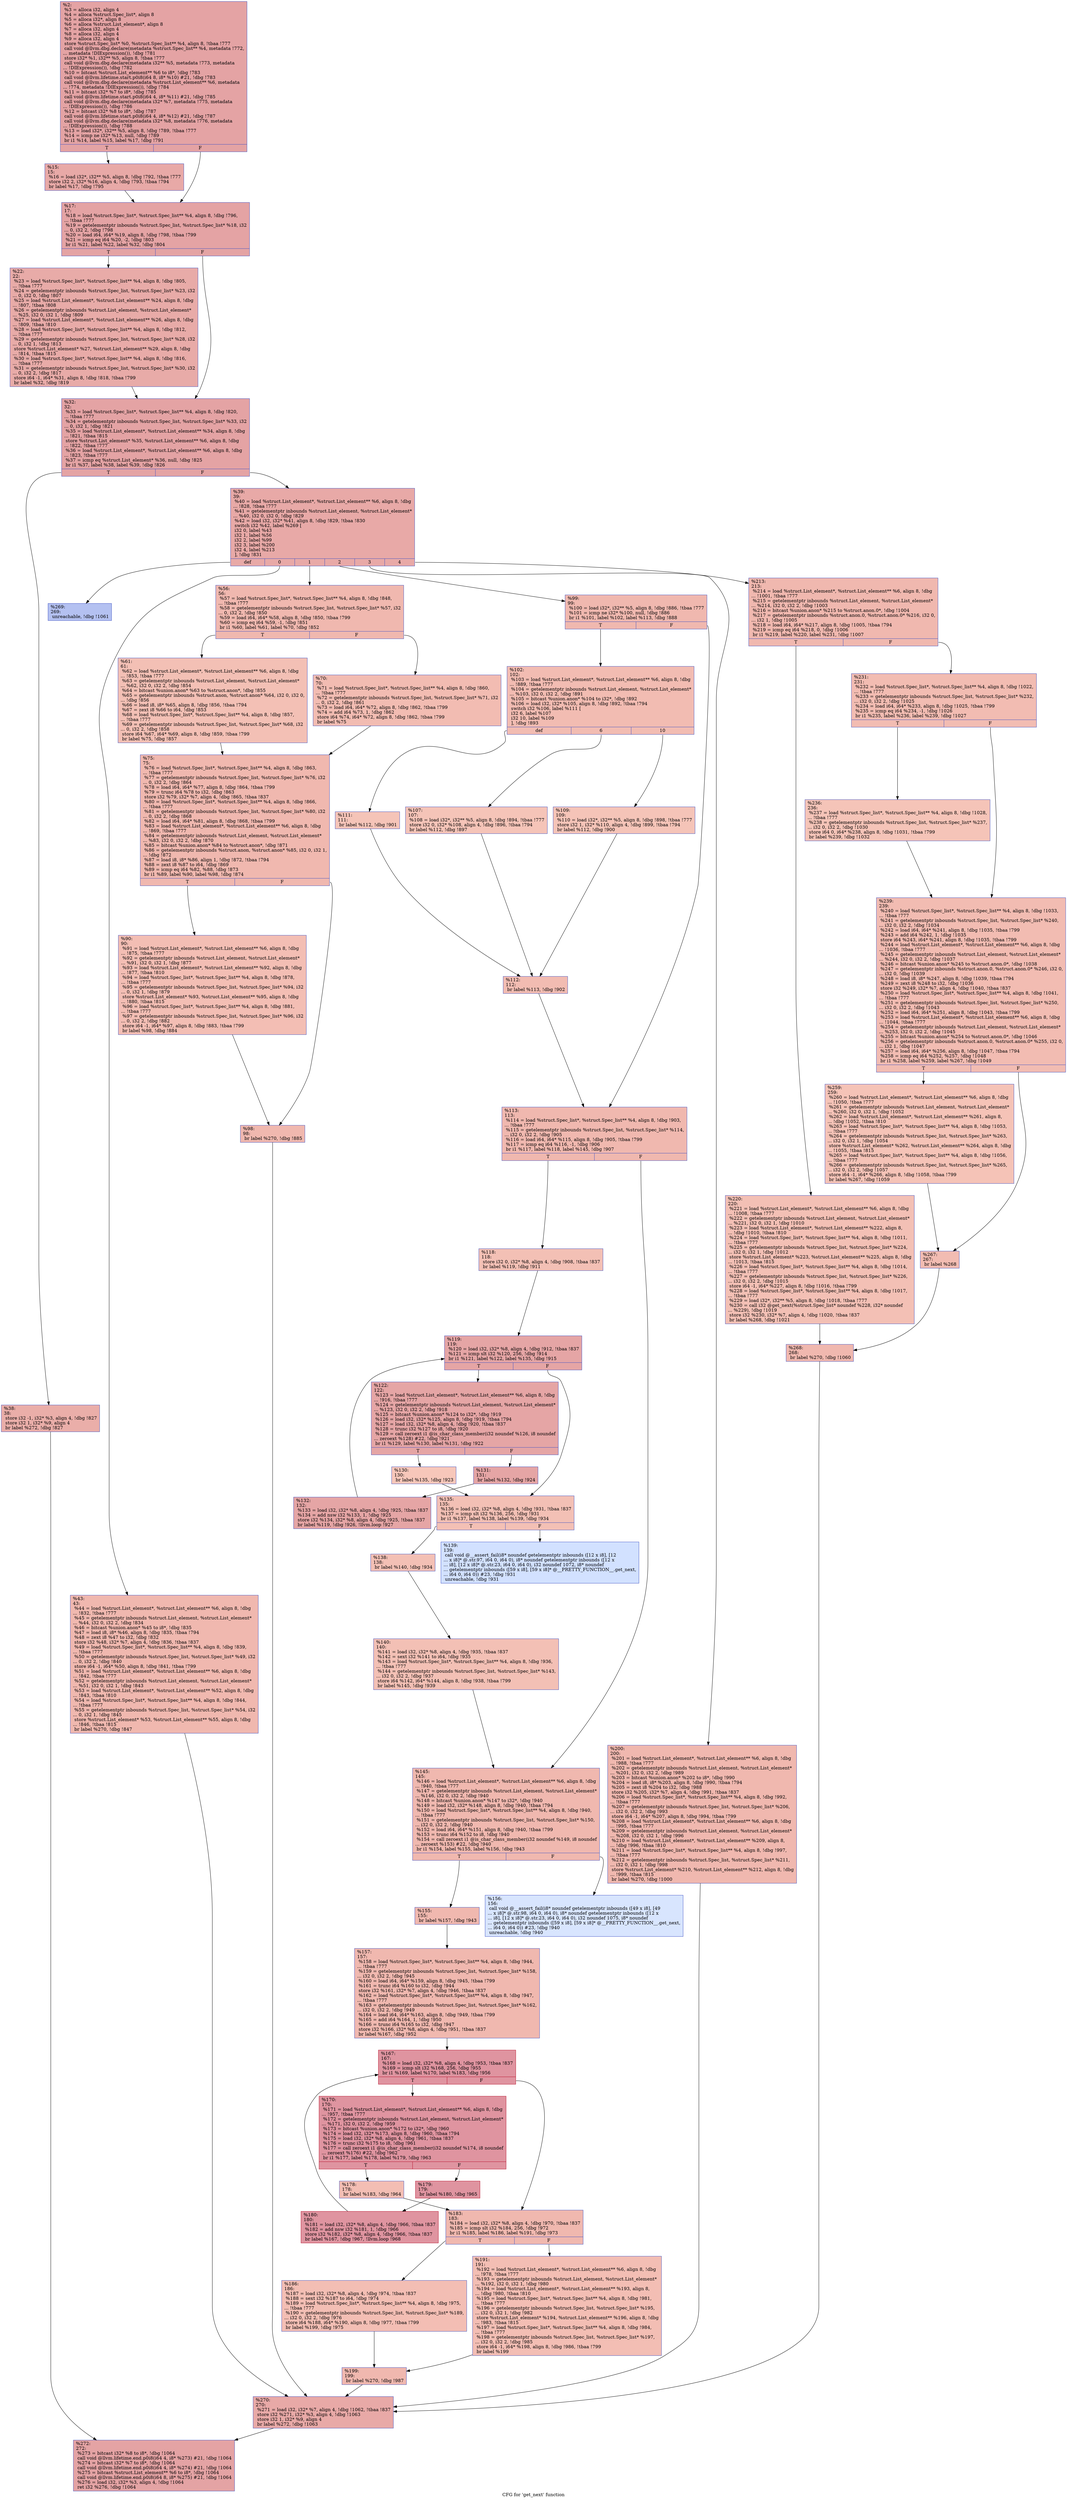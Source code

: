 digraph "CFG for 'get_next' function" {
	label="CFG for 'get_next' function";

	Node0x110ea00 [shape=record,color="#3d50c3ff", style=filled, fillcolor="#c32e3170",label="{%2:\l  %3 = alloca i32, align 4\l  %4 = alloca %struct.Spec_list*, align 8\l  %5 = alloca i32*, align 8\l  %6 = alloca %struct.List_element*, align 8\l  %7 = alloca i32, align 4\l  %8 = alloca i32, align 4\l  %9 = alloca i32, align 4\l  store %struct.Spec_list* %0, %struct.Spec_list** %4, align 8, !tbaa !777\l  call void @llvm.dbg.declare(metadata %struct.Spec_list** %4, metadata !772,\l... metadata !DIExpression()), !dbg !781\l  store i32* %1, i32** %5, align 8, !tbaa !777\l  call void @llvm.dbg.declare(metadata i32** %5, metadata !773, metadata\l... !DIExpression()), !dbg !782\l  %10 = bitcast %struct.List_element** %6 to i8*, !dbg !783\l  call void @llvm.lifetime.start.p0i8(i64 8, i8* %10) #21, !dbg !783\l  call void @llvm.dbg.declare(metadata %struct.List_element** %6, metadata\l... !774, metadata !DIExpression()), !dbg !784\l  %11 = bitcast i32* %7 to i8*, !dbg !785\l  call void @llvm.lifetime.start.p0i8(i64 4, i8* %11) #21, !dbg !785\l  call void @llvm.dbg.declare(metadata i32* %7, metadata !775, metadata\l... !DIExpression()), !dbg !786\l  %12 = bitcast i32* %8 to i8*, !dbg !787\l  call void @llvm.lifetime.start.p0i8(i64 4, i8* %12) #21, !dbg !787\l  call void @llvm.dbg.declare(metadata i32* %8, metadata !776, metadata\l... !DIExpression()), !dbg !788\l  %13 = load i32*, i32** %5, align 8, !dbg !789, !tbaa !777\l  %14 = icmp ne i32* %13, null, !dbg !789\l  br i1 %14, label %15, label %17, !dbg !791\l|{<s0>T|<s1>F}}"];
	Node0x110ea00:s0 -> Node0x110ec20;
	Node0x110ea00:s1 -> Node0x110ec70;
	Node0x110ec20 [shape=record,color="#3d50c3ff", style=filled, fillcolor="#ca3b3770",label="{%15:\l15:                                               \l  %16 = load i32*, i32** %5, align 8, !dbg !792, !tbaa !777\l  store i32 2, i32* %16, align 4, !dbg !793, !tbaa !794\l  br label %17, !dbg !795\l}"];
	Node0x110ec20 -> Node0x110ec70;
	Node0x110ec70 [shape=record,color="#3d50c3ff", style=filled, fillcolor="#c32e3170",label="{%17:\l17:                                               \l  %18 = load %struct.Spec_list*, %struct.Spec_list** %4, align 8, !dbg !796,\l... !tbaa !777\l  %19 = getelementptr inbounds %struct.Spec_list, %struct.Spec_list* %18, i32\l... 0, i32 2, !dbg !798\l  %20 = load i64, i64* %19, align 8, !dbg !798, !tbaa !799\l  %21 = icmp eq i64 %20, -2, !dbg !803\l  br i1 %21, label %22, label %32, !dbg !804\l|{<s0>T|<s1>F}}"];
	Node0x110ec70:s0 -> Node0x110ecc0;
	Node0x110ec70:s1 -> Node0x110ed10;
	Node0x110ecc0 [shape=record,color="#3d50c3ff", style=filled, fillcolor="#cc403a70",label="{%22:\l22:                                               \l  %23 = load %struct.Spec_list*, %struct.Spec_list** %4, align 8, !dbg !805,\l... !tbaa !777\l  %24 = getelementptr inbounds %struct.Spec_list, %struct.Spec_list* %23, i32\l... 0, i32 0, !dbg !807\l  %25 = load %struct.List_element*, %struct.List_element** %24, align 8, !dbg\l... !807, !tbaa !808\l  %26 = getelementptr inbounds %struct.List_element, %struct.List_element*\l... %25, i32 0, i32 1, !dbg !809\l  %27 = load %struct.List_element*, %struct.List_element** %26, align 8, !dbg\l... !809, !tbaa !810\l  %28 = load %struct.Spec_list*, %struct.Spec_list** %4, align 8, !dbg !812,\l... !tbaa !777\l  %29 = getelementptr inbounds %struct.Spec_list, %struct.Spec_list* %28, i32\l... 0, i32 1, !dbg !813\l  store %struct.List_element* %27, %struct.List_element** %29, align 8, !dbg\l... !814, !tbaa !815\l  %30 = load %struct.Spec_list*, %struct.Spec_list** %4, align 8, !dbg !816,\l... !tbaa !777\l  %31 = getelementptr inbounds %struct.Spec_list, %struct.Spec_list* %30, i32\l... 0, i32 2, !dbg !817\l  store i64 -1, i64* %31, align 8, !dbg !818, !tbaa !799\l  br label %32, !dbg !819\l}"];
	Node0x110ecc0 -> Node0x110ed10;
	Node0x110ed10 [shape=record,color="#3d50c3ff", style=filled, fillcolor="#c32e3170",label="{%32:\l32:                                               \l  %33 = load %struct.Spec_list*, %struct.Spec_list** %4, align 8, !dbg !820,\l... !tbaa !777\l  %34 = getelementptr inbounds %struct.Spec_list, %struct.Spec_list* %33, i32\l... 0, i32 1, !dbg !821\l  %35 = load %struct.List_element*, %struct.List_element** %34, align 8, !dbg\l... !821, !tbaa !815\l  store %struct.List_element* %35, %struct.List_element** %6, align 8, !dbg\l... !822, !tbaa !777\l  %36 = load %struct.List_element*, %struct.List_element** %6, align 8, !dbg\l... !823, !tbaa !777\l  %37 = icmp eq %struct.List_element* %36, null, !dbg !825\l  br i1 %37, label %38, label %39, !dbg !826\l|{<s0>T|<s1>F}}"];
	Node0x110ed10:s0 -> Node0x110ed60;
	Node0x110ed10:s1 -> Node0x110edb0;
	Node0x110ed60 [shape=record,color="#3d50c3ff", style=filled, fillcolor="#d0473d70",label="{%38:\l38:                                               \l  store i32 -1, i32* %3, align 4, !dbg !827\l  store i32 1, i32* %9, align 4\l  br label %272, !dbg !827\l}"];
	Node0x110ed60 -> Node0x110fd00;
	Node0x110edb0 [shape=record,color="#3d50c3ff", style=filled, fillcolor="#ca3b3770",label="{%39:\l39:                                               \l  %40 = load %struct.List_element*, %struct.List_element** %6, align 8, !dbg\l... !828, !tbaa !777\l  %41 = getelementptr inbounds %struct.List_element, %struct.List_element*\l... %40, i32 0, i32 0, !dbg !829\l  %42 = load i32, i32* %41, align 8, !dbg !829, !tbaa !830\l  switch i32 %42, label %269 [\l    i32 0, label %43\l    i32 1, label %56\l    i32 2, label %99\l    i32 3, label %200\l    i32 4, label %213\l  ], !dbg !831\l|{<s0>def|<s1>0|<s2>1|<s3>2|<s4>3|<s5>4}}"];
	Node0x110edb0:s0 -> Node0x110fc60;
	Node0x110edb0:s1 -> Node0x110ee00;
	Node0x110edb0:s2 -> Node0x110ee50;
	Node0x110edb0:s3 -> Node0x110f030;
	Node0x110edb0:s4 -> Node0x110f990;
	Node0x110edb0:s5 -> Node0x110f9e0;
	Node0x110ee00 [shape=record,color="#3d50c3ff", style=filled, fillcolor="#dc5d4a70",label="{%43:\l43:                                               \l  %44 = load %struct.List_element*, %struct.List_element** %6, align 8, !dbg\l... !832, !tbaa !777\l  %45 = getelementptr inbounds %struct.List_element, %struct.List_element*\l... %44, i32 0, i32 2, !dbg !834\l  %46 = bitcast %union.anon* %45 to i8*, !dbg !835\l  %47 = load i8, i8* %46, align 8, !dbg !835, !tbaa !794\l  %48 = zext i8 %47 to i32, !dbg !832\l  store i32 %48, i32* %7, align 4, !dbg !836, !tbaa !837\l  %49 = load %struct.Spec_list*, %struct.Spec_list** %4, align 8, !dbg !839,\l... !tbaa !777\l  %50 = getelementptr inbounds %struct.Spec_list, %struct.Spec_list* %49, i32\l... 0, i32 2, !dbg !840\l  store i64 -1, i64* %50, align 8, !dbg !841, !tbaa !799\l  %51 = load %struct.List_element*, %struct.List_element** %6, align 8, !dbg\l... !842, !tbaa !777\l  %52 = getelementptr inbounds %struct.List_element, %struct.List_element*\l... %51, i32 0, i32 1, !dbg !843\l  %53 = load %struct.List_element*, %struct.List_element** %52, align 8, !dbg\l... !843, !tbaa !810\l  %54 = load %struct.Spec_list*, %struct.Spec_list** %4, align 8, !dbg !844,\l... !tbaa !777\l  %55 = getelementptr inbounds %struct.Spec_list, %struct.Spec_list* %54, i32\l... 0, i32 1, !dbg !845\l  store %struct.List_element* %53, %struct.List_element** %55, align 8, !dbg\l... !846, !tbaa !815\l  br label %270, !dbg !847\l}"];
	Node0x110ee00 -> Node0x110fcb0;
	Node0x110ee50 [shape=record,color="#3d50c3ff", style=filled, fillcolor="#dc5d4a70",label="{%56:\l56:                                               \l  %57 = load %struct.Spec_list*, %struct.Spec_list** %4, align 8, !dbg !848,\l... !tbaa !777\l  %58 = getelementptr inbounds %struct.Spec_list, %struct.Spec_list* %57, i32\l... 0, i32 2, !dbg !850\l  %59 = load i64, i64* %58, align 8, !dbg !850, !tbaa !799\l  %60 = icmp eq i64 %59, -1, !dbg !851\l  br i1 %60, label %61, label %70, !dbg !852\l|{<s0>T|<s1>F}}"];
	Node0x110ee50:s0 -> Node0x110eea0;
	Node0x110ee50:s1 -> Node0x110eef0;
	Node0x110eea0 [shape=record,color="#3d50c3ff", style=filled, fillcolor="#e5705870",label="{%61:\l61:                                               \l  %62 = load %struct.List_element*, %struct.List_element** %6, align 8, !dbg\l... !853, !tbaa !777\l  %63 = getelementptr inbounds %struct.List_element, %struct.List_element*\l... %62, i32 0, i32 2, !dbg !854\l  %64 = bitcast %union.anon* %63 to %struct.anon*, !dbg !855\l  %65 = getelementptr inbounds %struct.anon, %struct.anon* %64, i32 0, i32 0,\l... !dbg !856\l  %66 = load i8, i8* %65, align 8, !dbg !856, !tbaa !794\l  %67 = zext i8 %66 to i64, !dbg !853\l  %68 = load %struct.Spec_list*, %struct.Spec_list** %4, align 8, !dbg !857,\l... !tbaa !777\l  %69 = getelementptr inbounds %struct.Spec_list, %struct.Spec_list* %68, i32\l... 0, i32 2, !dbg !858\l  store i64 %67, i64* %69, align 8, !dbg !859, !tbaa !799\l  br label %75, !dbg !857\l}"];
	Node0x110eea0 -> Node0x110ef40;
	Node0x110eef0 [shape=record,color="#3d50c3ff", style=filled, fillcolor="#e1675170",label="{%70:\l70:                                               \l  %71 = load %struct.Spec_list*, %struct.Spec_list** %4, align 8, !dbg !860,\l... !tbaa !777\l  %72 = getelementptr inbounds %struct.Spec_list, %struct.Spec_list* %71, i32\l... 0, i32 2, !dbg !861\l  %73 = load i64, i64* %72, align 8, !dbg !862, !tbaa !799\l  %74 = add i64 %73, 1, !dbg !862\l  store i64 %74, i64* %72, align 8, !dbg !862, !tbaa !799\l  br label %75\l}"];
	Node0x110eef0 -> Node0x110ef40;
	Node0x110ef40 [shape=record,color="#3d50c3ff", style=filled, fillcolor="#dc5d4a70",label="{%75:\l75:                                               \l  %76 = load %struct.Spec_list*, %struct.Spec_list** %4, align 8, !dbg !863,\l... !tbaa !777\l  %77 = getelementptr inbounds %struct.Spec_list, %struct.Spec_list* %76, i32\l... 0, i32 2, !dbg !864\l  %78 = load i64, i64* %77, align 8, !dbg !864, !tbaa !799\l  %79 = trunc i64 %78 to i32, !dbg !863\l  store i32 %79, i32* %7, align 4, !dbg !865, !tbaa !837\l  %80 = load %struct.Spec_list*, %struct.Spec_list** %4, align 8, !dbg !866,\l... !tbaa !777\l  %81 = getelementptr inbounds %struct.Spec_list, %struct.Spec_list* %80, i32\l... 0, i32 2, !dbg !868\l  %82 = load i64, i64* %81, align 8, !dbg !868, !tbaa !799\l  %83 = load %struct.List_element*, %struct.List_element** %6, align 8, !dbg\l... !869, !tbaa !777\l  %84 = getelementptr inbounds %struct.List_element, %struct.List_element*\l... %83, i32 0, i32 2, !dbg !870\l  %85 = bitcast %union.anon* %84 to %struct.anon*, !dbg !871\l  %86 = getelementptr inbounds %struct.anon, %struct.anon* %85, i32 0, i32 1,\l... !dbg !872\l  %87 = load i8, i8* %86, align 1, !dbg !872, !tbaa !794\l  %88 = zext i8 %87 to i64, !dbg !869\l  %89 = icmp eq i64 %82, %88, !dbg !873\l  br i1 %89, label %90, label %98, !dbg !874\l|{<s0>T|<s1>F}}"];
	Node0x110ef40:s0 -> Node0x110ef90;
	Node0x110ef40:s1 -> Node0x110efe0;
	Node0x110ef90 [shape=record,color="#3d50c3ff", style=filled, fillcolor="#e36c5570",label="{%90:\l90:                                               \l  %91 = load %struct.List_element*, %struct.List_element** %6, align 8, !dbg\l... !875, !tbaa !777\l  %92 = getelementptr inbounds %struct.List_element, %struct.List_element*\l... %91, i32 0, i32 1, !dbg !877\l  %93 = load %struct.List_element*, %struct.List_element** %92, align 8, !dbg\l... !877, !tbaa !810\l  %94 = load %struct.Spec_list*, %struct.Spec_list** %4, align 8, !dbg !878,\l... !tbaa !777\l  %95 = getelementptr inbounds %struct.Spec_list, %struct.Spec_list* %94, i32\l... 0, i32 1, !dbg !879\l  store %struct.List_element* %93, %struct.List_element** %95, align 8, !dbg\l... !880, !tbaa !815\l  %96 = load %struct.Spec_list*, %struct.Spec_list** %4, align 8, !dbg !881,\l... !tbaa !777\l  %97 = getelementptr inbounds %struct.Spec_list, %struct.Spec_list* %96, i32\l... 0, i32 2, !dbg !882\l  store i64 -1, i64* %97, align 8, !dbg !883, !tbaa !799\l  br label %98, !dbg !884\l}"];
	Node0x110ef90 -> Node0x110efe0;
	Node0x110efe0 [shape=record,color="#3d50c3ff", style=filled, fillcolor="#dc5d4a70",label="{%98:\l98:                                               \l  br label %270, !dbg !885\l}"];
	Node0x110efe0 -> Node0x110fcb0;
	Node0x110f030 [shape=record,color="#3d50c3ff", style=filled, fillcolor="#dc5d4a70",label="{%99:\l99:                                               \l  %100 = load i32*, i32** %5, align 8, !dbg !886, !tbaa !777\l  %101 = icmp ne i32* %100, null, !dbg !886\l  br i1 %101, label %102, label %113, !dbg !888\l|{<s0>T|<s1>F}}"];
	Node0x110f030:s0 -> Node0x110f080;
	Node0x110f030:s1 -> Node0x110f210;
	Node0x110f080 [shape=record,color="#3d50c3ff", style=filled, fillcolor="#e1675170",label="{%102:\l102:                                              \l  %103 = load %struct.List_element*, %struct.List_element** %6, align 8, !dbg\l... !889, !tbaa !777\l  %104 = getelementptr inbounds %struct.List_element, %struct.List_element*\l... %103, i32 0, i32 2, !dbg !891\l  %105 = bitcast %union.anon* %104 to i32*, !dbg !892\l  %106 = load i32, i32* %105, align 8, !dbg !892, !tbaa !794\l  switch i32 %106, label %111 [\l    i32 6, label %107\l    i32 10, label %109\l  ], !dbg !893\l|{<s0>def|<s1>6|<s2>10}}"];
	Node0x110f080:s0 -> Node0x110f170;
	Node0x110f080:s1 -> Node0x110f0d0;
	Node0x110f080:s2 -> Node0x110f120;
	Node0x110f0d0 [shape=record,color="#3d50c3ff", style=filled, fillcolor="#e97a5f70",label="{%107:\l107:                                              \l  %108 = load i32*, i32** %5, align 8, !dbg !894, !tbaa !777\l  store i32 0, i32* %108, align 4, !dbg !896, !tbaa !794\l  br label %112, !dbg !897\l}"];
	Node0x110f0d0 -> Node0x110f1c0;
	Node0x110f120 [shape=record,color="#3d50c3ff", style=filled, fillcolor="#e97a5f70",label="{%109:\l109:                                              \l  %110 = load i32*, i32** %5, align 8, !dbg !898, !tbaa !777\l  store i32 1, i32* %110, align 4, !dbg !899, !tbaa !794\l  br label %112, !dbg !900\l}"];
	Node0x110f120 -> Node0x110f1c0;
	Node0x110f170 [shape=record,color="#3d50c3ff", style=filled, fillcolor="#e97a5f70",label="{%111:\l111:                                              \l  br label %112, !dbg !901\l}"];
	Node0x110f170 -> Node0x110f1c0;
	Node0x110f1c0 [shape=record,color="#3d50c3ff", style=filled, fillcolor="#e1675170",label="{%112:\l112:                                              \l  br label %113, !dbg !902\l}"];
	Node0x110f1c0 -> Node0x110f210;
	Node0x110f210 [shape=record,color="#3d50c3ff", style=filled, fillcolor="#dc5d4a70",label="{%113:\l113:                                              \l  %114 = load %struct.Spec_list*, %struct.Spec_list** %4, align 8, !dbg !903,\l... !tbaa !777\l  %115 = getelementptr inbounds %struct.Spec_list, %struct.Spec_list* %114,\l... i32 0, i32 2, !dbg !905\l  %116 = load i64, i64* %115, align 8, !dbg !905, !tbaa !799\l  %117 = icmp eq i64 %116, -1, !dbg !906\l  br i1 %117, label %118, label %145, !dbg !907\l|{<s0>T|<s1>F}}"];
	Node0x110f210:s0 -> Node0x110f260;
	Node0x110f210:s1 -> Node0x110f580;
	Node0x110f260 [shape=record,color="#3d50c3ff", style=filled, fillcolor="#e5705870",label="{%118:\l118:                                              \l  store i32 0, i32* %8, align 4, !dbg !908, !tbaa !837\l  br label %119, !dbg !911\l}"];
	Node0x110f260 -> Node0x110f2b0;
	Node0x110f2b0 [shape=record,color="#3d50c3ff", style=filled, fillcolor="#c5333470",label="{%119:\l119:                                              \l  %120 = load i32, i32* %8, align 4, !dbg !912, !tbaa !837\l  %121 = icmp slt i32 %120, 256, !dbg !914\l  br i1 %121, label %122, label %135, !dbg !915\l|{<s0>T|<s1>F}}"];
	Node0x110f2b0:s0 -> Node0x110f300;
	Node0x110f2b0:s1 -> Node0x110f440;
	Node0x110f300 [shape=record,color="#3d50c3ff", style=filled, fillcolor="#c5333470",label="{%122:\l122:                                              \l  %123 = load %struct.List_element*, %struct.List_element** %6, align 8, !dbg\l... !916, !tbaa !777\l  %124 = getelementptr inbounds %struct.List_element, %struct.List_element*\l... %123, i32 0, i32 2, !dbg !918\l  %125 = bitcast %union.anon* %124 to i32*, !dbg !919\l  %126 = load i32, i32* %125, align 8, !dbg !919, !tbaa !794\l  %127 = load i32, i32* %8, align 4, !dbg !920, !tbaa !837\l  %128 = trunc i32 %127 to i8, !dbg !920\l  %129 = call zeroext i1 @is_char_class_member(i32 noundef %126, i8 noundef\l... zeroext %128) #22, !dbg !921\l  br i1 %129, label %130, label %131, !dbg !922\l|{<s0>T|<s1>F}}"];
	Node0x110f300:s0 -> Node0x110f350;
	Node0x110f300:s1 -> Node0x110f3a0;
	Node0x110f350 [shape=record,color="#3d50c3ff", style=filled, fillcolor="#ec7f6370",label="{%130:\l130:                                              \l  br label %135, !dbg !923\l}"];
	Node0x110f350 -> Node0x110f440;
	Node0x110f3a0 [shape=record,color="#3d50c3ff", style=filled, fillcolor="#c5333470",label="{%131:\l131:                                              \l  br label %132, !dbg !924\l}"];
	Node0x110f3a0 -> Node0x110f3f0;
	Node0x110f3f0 [shape=record,color="#3d50c3ff", style=filled, fillcolor="#c5333470",label="{%132:\l132:                                              \l  %133 = load i32, i32* %8, align 4, !dbg !925, !tbaa !837\l  %134 = add nsw i32 %133, 1, !dbg !925\l  store i32 %134, i32* %8, align 4, !dbg !925, !tbaa !837\l  br label %119, !dbg !926, !llvm.loop !927\l}"];
	Node0x110f3f0 -> Node0x110f2b0;
	Node0x110f440 [shape=record,color="#3d50c3ff", style=filled, fillcolor="#e5705870",label="{%135:\l135:                                              \l  %136 = load i32, i32* %8, align 4, !dbg !931, !tbaa !837\l  %137 = icmp slt i32 %136, 256, !dbg !931\l  br i1 %137, label %138, label %139, !dbg !934\l|{<s0>T|<s1>F}}"];
	Node0x110f440:s0 -> Node0x110f490;
	Node0x110f440:s1 -> Node0x110f4e0;
	Node0x110f490 [shape=record,color="#3d50c3ff", style=filled, fillcolor="#e5705870",label="{%138:\l138:                                              \l  br label %140, !dbg !934\l}"];
	Node0x110f490 -> Node0x110f530;
	Node0x110f4e0 [shape=record,color="#3d50c3ff", style=filled, fillcolor="#9abbff70",label="{%139:\l139:                                              \l  call void @__assert_fail(i8* noundef getelementptr inbounds ([12 x i8], [12\l... x i8]* @.str.97, i64 0, i64 0), i8* noundef getelementptr inbounds ([12 x\l... i8], [12 x i8]* @.str.23, i64 0, i64 0), i32 noundef 1072, i8* noundef\l... getelementptr inbounds ([59 x i8], [59 x i8]* @__PRETTY_FUNCTION__.get_next,\l... i64 0, i64 0)) #23, !dbg !931\l  unreachable, !dbg !931\l}"];
	Node0x110f530 [shape=record,color="#3d50c3ff", style=filled, fillcolor="#e5705870",label="{%140:\l140:                                              \l  %141 = load i32, i32* %8, align 4, !dbg !935, !tbaa !837\l  %142 = sext i32 %141 to i64, !dbg !935\l  %143 = load %struct.Spec_list*, %struct.Spec_list** %4, align 8, !dbg !936,\l... !tbaa !777\l  %144 = getelementptr inbounds %struct.Spec_list, %struct.Spec_list* %143,\l... i32 0, i32 2, !dbg !937\l  store i64 %142, i64* %144, align 8, !dbg !938, !tbaa !799\l  br label %145, !dbg !939\l}"];
	Node0x110f530 -> Node0x110f580;
	Node0x110f580 [shape=record,color="#3d50c3ff", style=filled, fillcolor="#dc5d4a70",label="{%145:\l145:                                              \l  %146 = load %struct.List_element*, %struct.List_element** %6, align 8, !dbg\l... !940, !tbaa !777\l  %147 = getelementptr inbounds %struct.List_element, %struct.List_element*\l... %146, i32 0, i32 2, !dbg !940\l  %148 = bitcast %union.anon* %147 to i32*, !dbg !940\l  %149 = load i32, i32* %148, align 8, !dbg !940, !tbaa !794\l  %150 = load %struct.Spec_list*, %struct.Spec_list** %4, align 8, !dbg !940,\l... !tbaa !777\l  %151 = getelementptr inbounds %struct.Spec_list, %struct.Spec_list* %150,\l... i32 0, i32 2, !dbg !940\l  %152 = load i64, i64* %151, align 8, !dbg !940, !tbaa !799\l  %153 = trunc i64 %152 to i8, !dbg !940\l  %154 = call zeroext i1 @is_char_class_member(i32 noundef %149, i8 noundef\l... zeroext %153) #22, !dbg !940\l  br i1 %154, label %155, label %156, !dbg !943\l|{<s0>T|<s1>F}}"];
	Node0x110f580:s0 -> Node0x110f5d0;
	Node0x110f580:s1 -> Node0x110f620;
	Node0x110f5d0 [shape=record,color="#3d50c3ff", style=filled, fillcolor="#dc5d4a70",label="{%155:\l155:                                              \l  br label %157, !dbg !943\l}"];
	Node0x110f5d0 -> Node0x110f670;
	Node0x110f620 [shape=record,color="#3d50c3ff", style=filled, fillcolor="#a7c5fe70",label="{%156:\l156:                                              \l  call void @__assert_fail(i8* noundef getelementptr inbounds ([49 x i8], [49\l... x i8]* @.str.98, i64 0, i64 0), i8* noundef getelementptr inbounds ([12 x\l... i8], [12 x i8]* @.str.23, i64 0, i64 0), i32 noundef 1075, i8* noundef\l... getelementptr inbounds ([59 x i8], [59 x i8]* @__PRETTY_FUNCTION__.get_next,\l... i64 0, i64 0)) #23, !dbg !940\l  unreachable, !dbg !940\l}"];
	Node0x110f670 [shape=record,color="#3d50c3ff", style=filled, fillcolor="#dc5d4a70",label="{%157:\l157:                                              \l  %158 = load %struct.Spec_list*, %struct.Spec_list** %4, align 8, !dbg !944,\l... !tbaa !777\l  %159 = getelementptr inbounds %struct.Spec_list, %struct.Spec_list* %158,\l... i32 0, i32 2, !dbg !945\l  %160 = load i64, i64* %159, align 8, !dbg !945, !tbaa !799\l  %161 = trunc i64 %160 to i32, !dbg !944\l  store i32 %161, i32* %7, align 4, !dbg !946, !tbaa !837\l  %162 = load %struct.Spec_list*, %struct.Spec_list** %4, align 8, !dbg !947,\l... !tbaa !777\l  %163 = getelementptr inbounds %struct.Spec_list, %struct.Spec_list* %162,\l... i32 0, i32 2, !dbg !949\l  %164 = load i64, i64* %163, align 8, !dbg !949, !tbaa !799\l  %165 = add i64 %164, 1, !dbg !950\l  %166 = trunc i64 %165 to i32, !dbg !947\l  store i32 %166, i32* %8, align 4, !dbg !951, !tbaa !837\l  br label %167, !dbg !952\l}"];
	Node0x110f670 -> Node0x110f6c0;
	Node0x110f6c0 [shape=record,color="#b70d28ff", style=filled, fillcolor="#b70d2870",label="{%167:\l167:                                              \l  %168 = load i32, i32* %8, align 4, !dbg !953, !tbaa !837\l  %169 = icmp slt i32 %168, 256, !dbg !955\l  br i1 %169, label %170, label %183, !dbg !956\l|{<s0>T|<s1>F}}"];
	Node0x110f6c0:s0 -> Node0x110f710;
	Node0x110f6c0:s1 -> Node0x110f850;
	Node0x110f710 [shape=record,color="#b70d28ff", style=filled, fillcolor="#b70d2870",label="{%170:\l170:                                              \l  %171 = load %struct.List_element*, %struct.List_element** %6, align 8, !dbg\l... !957, !tbaa !777\l  %172 = getelementptr inbounds %struct.List_element, %struct.List_element*\l... %171, i32 0, i32 2, !dbg !959\l  %173 = bitcast %union.anon* %172 to i32*, !dbg !960\l  %174 = load i32, i32* %173, align 8, !dbg !960, !tbaa !794\l  %175 = load i32, i32* %8, align 4, !dbg !961, !tbaa !837\l  %176 = trunc i32 %175 to i8, !dbg !961\l  %177 = call zeroext i1 @is_char_class_member(i32 noundef %174, i8 noundef\l... zeroext %176) #22, !dbg !962\l  br i1 %177, label %178, label %179, !dbg !963\l|{<s0>T|<s1>F}}"];
	Node0x110f710:s0 -> Node0x110f760;
	Node0x110f710:s1 -> Node0x110f7b0;
	Node0x110f760 [shape=record,color="#3d50c3ff", style=filled, fillcolor="#e36c5570",label="{%178:\l178:                                              \l  br label %183, !dbg !964\l}"];
	Node0x110f760 -> Node0x110f850;
	Node0x110f7b0 [shape=record,color="#b70d28ff", style=filled, fillcolor="#b70d2870",label="{%179:\l179:                                              \l  br label %180, !dbg !965\l}"];
	Node0x110f7b0 -> Node0x110f800;
	Node0x110f800 [shape=record,color="#b70d28ff", style=filled, fillcolor="#b70d2870",label="{%180:\l180:                                              \l  %181 = load i32, i32* %8, align 4, !dbg !966, !tbaa !837\l  %182 = add nsw i32 %181, 1, !dbg !966\l  store i32 %182, i32* %8, align 4, !dbg !966, !tbaa !837\l  br label %167, !dbg !967, !llvm.loop !968\l}"];
	Node0x110f800 -> Node0x110f6c0;
	Node0x110f850 [shape=record,color="#3d50c3ff", style=filled, fillcolor="#dc5d4a70",label="{%183:\l183:                                              \l  %184 = load i32, i32* %8, align 4, !dbg !970, !tbaa !837\l  %185 = icmp slt i32 %184, 256, !dbg !972\l  br i1 %185, label %186, label %191, !dbg !973\l|{<s0>T|<s1>F}}"];
	Node0x110f850:s0 -> Node0x110f8a0;
	Node0x110f850:s1 -> Node0x110f8f0;
	Node0x110f8a0 [shape=record,color="#3d50c3ff", style=filled, fillcolor="#e36c5570",label="{%186:\l186:                                              \l  %187 = load i32, i32* %8, align 4, !dbg !974, !tbaa !837\l  %188 = sext i32 %187 to i64, !dbg !974\l  %189 = load %struct.Spec_list*, %struct.Spec_list** %4, align 8, !dbg !975,\l... !tbaa !777\l  %190 = getelementptr inbounds %struct.Spec_list, %struct.Spec_list* %189,\l... i32 0, i32 2, !dbg !976\l  store i64 %188, i64* %190, align 8, !dbg !977, !tbaa !799\l  br label %199, !dbg !975\l}"];
	Node0x110f8a0 -> Node0x110f940;
	Node0x110f8f0 [shape=record,color="#3d50c3ff", style=filled, fillcolor="#e36c5570",label="{%191:\l191:                                              \l  %192 = load %struct.List_element*, %struct.List_element** %6, align 8, !dbg\l... !978, !tbaa !777\l  %193 = getelementptr inbounds %struct.List_element, %struct.List_element*\l... %192, i32 0, i32 1, !dbg !980\l  %194 = load %struct.List_element*, %struct.List_element** %193, align 8,\l... !dbg !980, !tbaa !810\l  %195 = load %struct.Spec_list*, %struct.Spec_list** %4, align 8, !dbg !981,\l... !tbaa !777\l  %196 = getelementptr inbounds %struct.Spec_list, %struct.Spec_list* %195,\l... i32 0, i32 1, !dbg !982\l  store %struct.List_element* %194, %struct.List_element** %196, align 8, !dbg\l... !983, !tbaa !815\l  %197 = load %struct.Spec_list*, %struct.Spec_list** %4, align 8, !dbg !984,\l... !tbaa !777\l  %198 = getelementptr inbounds %struct.Spec_list, %struct.Spec_list* %197,\l... i32 0, i32 2, !dbg !985\l  store i64 -1, i64* %198, align 8, !dbg !986, !tbaa !799\l  br label %199\l}"];
	Node0x110f8f0 -> Node0x110f940;
	Node0x110f940 [shape=record,color="#3d50c3ff", style=filled, fillcolor="#dc5d4a70",label="{%199:\l199:                                              \l  br label %270, !dbg !987\l}"];
	Node0x110f940 -> Node0x110fcb0;
	Node0x110f990 [shape=record,color="#3d50c3ff", style=filled, fillcolor="#dc5d4a70",label="{%200:\l200:                                              \l  %201 = load %struct.List_element*, %struct.List_element** %6, align 8, !dbg\l... !988, !tbaa !777\l  %202 = getelementptr inbounds %struct.List_element, %struct.List_element*\l... %201, i32 0, i32 2, !dbg !989\l  %203 = bitcast %union.anon* %202 to i8*, !dbg !990\l  %204 = load i8, i8* %203, align 8, !dbg !990, !tbaa !794\l  %205 = zext i8 %204 to i32, !dbg !988\l  store i32 %205, i32* %7, align 4, !dbg !991, !tbaa !837\l  %206 = load %struct.Spec_list*, %struct.Spec_list** %4, align 8, !dbg !992,\l... !tbaa !777\l  %207 = getelementptr inbounds %struct.Spec_list, %struct.Spec_list* %206,\l... i32 0, i32 2, !dbg !993\l  store i64 -1, i64* %207, align 8, !dbg !994, !tbaa !799\l  %208 = load %struct.List_element*, %struct.List_element** %6, align 8, !dbg\l... !995, !tbaa !777\l  %209 = getelementptr inbounds %struct.List_element, %struct.List_element*\l... %208, i32 0, i32 1, !dbg !996\l  %210 = load %struct.List_element*, %struct.List_element** %209, align 8,\l... !dbg !996, !tbaa !810\l  %211 = load %struct.Spec_list*, %struct.Spec_list** %4, align 8, !dbg !997,\l... !tbaa !777\l  %212 = getelementptr inbounds %struct.Spec_list, %struct.Spec_list* %211,\l... i32 0, i32 1, !dbg !998\l  store %struct.List_element* %210, %struct.List_element** %212, align 8, !dbg\l... !999, !tbaa !815\l  br label %270, !dbg !1000\l}"];
	Node0x110f990 -> Node0x110fcb0;
	Node0x110f9e0 [shape=record,color="#3d50c3ff", style=filled, fillcolor="#dc5d4a70",label="{%213:\l213:                                              \l  %214 = load %struct.List_element*, %struct.List_element** %6, align 8, !dbg\l... !1001, !tbaa !777\l  %215 = getelementptr inbounds %struct.List_element, %struct.List_element*\l... %214, i32 0, i32 2, !dbg !1003\l  %216 = bitcast %union.anon* %215 to %struct.anon.0*, !dbg !1004\l  %217 = getelementptr inbounds %struct.anon.0, %struct.anon.0* %216, i32 0,\l... i32 1, !dbg !1005\l  %218 = load i64, i64* %217, align 8, !dbg !1005, !tbaa !794\l  %219 = icmp eq i64 %218, 0, !dbg !1006\l  br i1 %219, label %220, label %231, !dbg !1007\l|{<s0>T|<s1>F}}"];
	Node0x110f9e0:s0 -> Node0x110fa30;
	Node0x110f9e0:s1 -> Node0x110fa80;
	Node0x110fa30 [shape=record,color="#3d50c3ff", style=filled, fillcolor="#e5705870",label="{%220:\l220:                                              \l  %221 = load %struct.List_element*, %struct.List_element** %6, align 8, !dbg\l... !1008, !tbaa !777\l  %222 = getelementptr inbounds %struct.List_element, %struct.List_element*\l... %221, i32 0, i32 1, !dbg !1010\l  %223 = load %struct.List_element*, %struct.List_element** %222, align 8,\l... !dbg !1010, !tbaa !810\l  %224 = load %struct.Spec_list*, %struct.Spec_list** %4, align 8, !dbg !1011,\l... !tbaa !777\l  %225 = getelementptr inbounds %struct.Spec_list, %struct.Spec_list* %224,\l... i32 0, i32 1, !dbg !1012\l  store %struct.List_element* %223, %struct.List_element** %225, align 8, !dbg\l... !1013, !tbaa !815\l  %226 = load %struct.Spec_list*, %struct.Spec_list** %4, align 8, !dbg !1014,\l... !tbaa !777\l  %227 = getelementptr inbounds %struct.Spec_list, %struct.Spec_list* %226,\l... i32 0, i32 2, !dbg !1015\l  store i64 -1, i64* %227, align 8, !dbg !1016, !tbaa !799\l  %228 = load %struct.Spec_list*, %struct.Spec_list** %4, align 8, !dbg !1017,\l... !tbaa !777\l  %229 = load i32*, i32** %5, align 8, !dbg !1018, !tbaa !777\l  %230 = call i32 @get_next(%struct.Spec_list* noundef %228, i32* noundef\l... %229), !dbg !1019\l  store i32 %230, i32* %7, align 4, !dbg !1020, !tbaa !837\l  br label %268, !dbg !1021\l}"];
	Node0x110fa30 -> Node0x110fc10;
	Node0x110fa80 [shape=record,color="#3d50c3ff", style=filled, fillcolor="#e1675170",label="{%231:\l231:                                              \l  %232 = load %struct.Spec_list*, %struct.Spec_list** %4, align 8, !dbg !1022,\l... !tbaa !777\l  %233 = getelementptr inbounds %struct.Spec_list, %struct.Spec_list* %232,\l... i32 0, i32 2, !dbg !1025\l  %234 = load i64, i64* %233, align 8, !dbg !1025, !tbaa !799\l  %235 = icmp eq i64 %234, -1, !dbg !1026\l  br i1 %235, label %236, label %239, !dbg !1027\l|{<s0>T|<s1>F}}"];
	Node0x110fa80:s0 -> Node0x110fad0;
	Node0x110fa80:s1 -> Node0x110fb20;
	Node0x110fad0 [shape=record,color="#3d50c3ff", style=filled, fillcolor="#e97a5f70",label="{%236:\l236:                                              \l  %237 = load %struct.Spec_list*, %struct.Spec_list** %4, align 8, !dbg !1028,\l... !tbaa !777\l  %238 = getelementptr inbounds %struct.Spec_list, %struct.Spec_list* %237,\l... i32 0, i32 2, !dbg !1030\l  store i64 0, i64* %238, align 8, !dbg !1031, !tbaa !799\l  br label %239, !dbg !1032\l}"];
	Node0x110fad0 -> Node0x110fb20;
	Node0x110fb20 [shape=record,color="#3d50c3ff", style=filled, fillcolor="#e1675170",label="{%239:\l239:                                              \l  %240 = load %struct.Spec_list*, %struct.Spec_list** %4, align 8, !dbg !1033,\l... !tbaa !777\l  %241 = getelementptr inbounds %struct.Spec_list, %struct.Spec_list* %240,\l... i32 0, i32 2, !dbg !1034\l  %242 = load i64, i64* %241, align 8, !dbg !1035, !tbaa !799\l  %243 = add i64 %242, 1, !dbg !1035\l  store i64 %243, i64* %241, align 8, !dbg !1035, !tbaa !799\l  %244 = load %struct.List_element*, %struct.List_element** %6, align 8, !dbg\l... !1036, !tbaa !777\l  %245 = getelementptr inbounds %struct.List_element, %struct.List_element*\l... %244, i32 0, i32 2, !dbg !1037\l  %246 = bitcast %union.anon* %245 to %struct.anon.0*, !dbg !1038\l  %247 = getelementptr inbounds %struct.anon.0, %struct.anon.0* %246, i32 0,\l... i32 0, !dbg !1039\l  %248 = load i8, i8* %247, align 8, !dbg !1039, !tbaa !794\l  %249 = zext i8 %248 to i32, !dbg !1036\l  store i32 %249, i32* %7, align 4, !dbg !1040, !tbaa !837\l  %250 = load %struct.Spec_list*, %struct.Spec_list** %4, align 8, !dbg !1041,\l... !tbaa !777\l  %251 = getelementptr inbounds %struct.Spec_list, %struct.Spec_list* %250,\l... i32 0, i32 2, !dbg !1043\l  %252 = load i64, i64* %251, align 8, !dbg !1043, !tbaa !799\l  %253 = load %struct.List_element*, %struct.List_element** %6, align 8, !dbg\l... !1044, !tbaa !777\l  %254 = getelementptr inbounds %struct.List_element, %struct.List_element*\l... %253, i32 0, i32 2, !dbg !1045\l  %255 = bitcast %union.anon* %254 to %struct.anon.0*, !dbg !1046\l  %256 = getelementptr inbounds %struct.anon.0, %struct.anon.0* %255, i32 0,\l... i32 1, !dbg !1047\l  %257 = load i64, i64* %256, align 8, !dbg !1047, !tbaa !794\l  %258 = icmp eq i64 %252, %257, !dbg !1048\l  br i1 %258, label %259, label %267, !dbg !1049\l|{<s0>T|<s1>F}}"];
	Node0x110fb20:s0 -> Node0x110fb70;
	Node0x110fb20:s1 -> Node0x110fbc0;
	Node0x110fb70 [shape=record,color="#3d50c3ff", style=filled, fillcolor="#e8765c70",label="{%259:\l259:                                              \l  %260 = load %struct.List_element*, %struct.List_element** %6, align 8, !dbg\l... !1050, !tbaa !777\l  %261 = getelementptr inbounds %struct.List_element, %struct.List_element*\l... %260, i32 0, i32 1, !dbg !1052\l  %262 = load %struct.List_element*, %struct.List_element** %261, align 8,\l... !dbg !1052, !tbaa !810\l  %263 = load %struct.Spec_list*, %struct.Spec_list** %4, align 8, !dbg !1053,\l... !tbaa !777\l  %264 = getelementptr inbounds %struct.Spec_list, %struct.Spec_list* %263,\l... i32 0, i32 1, !dbg !1054\l  store %struct.List_element* %262, %struct.List_element** %264, align 8, !dbg\l... !1055, !tbaa !815\l  %265 = load %struct.Spec_list*, %struct.Spec_list** %4, align 8, !dbg !1056,\l... !tbaa !777\l  %266 = getelementptr inbounds %struct.Spec_list, %struct.Spec_list* %265,\l... i32 0, i32 2, !dbg !1057\l  store i64 -1, i64* %266, align 8, !dbg !1058, !tbaa !799\l  br label %267, !dbg !1059\l}"];
	Node0x110fb70 -> Node0x110fbc0;
	Node0x110fbc0 [shape=record,color="#3d50c3ff", style=filled, fillcolor="#e1675170",label="{%267:\l267:                                              \l  br label %268\l}"];
	Node0x110fbc0 -> Node0x110fc10;
	Node0x110fc10 [shape=record,color="#3d50c3ff", style=filled, fillcolor="#dc5d4a70",label="{%268:\l268:                                              \l  br label %270, !dbg !1060\l}"];
	Node0x110fc10 -> Node0x110fcb0;
	Node0x110fc60 [shape=record,color="#3d50c3ff", style=filled, fillcolor="#5572df70",label="{%269:\l269:                                              \l  unreachable, !dbg !1061\l}"];
	Node0x110fcb0 [shape=record,color="#3d50c3ff", style=filled, fillcolor="#ca3b3770",label="{%270:\l270:                                              \l  %271 = load i32, i32* %7, align 4, !dbg !1062, !tbaa !837\l  store i32 %271, i32* %3, align 4, !dbg !1063\l  store i32 1, i32* %9, align 4\l  br label %272, !dbg !1063\l}"];
	Node0x110fcb0 -> Node0x110fd00;
	Node0x110fd00 [shape=record,color="#3d50c3ff", style=filled, fillcolor="#c32e3170",label="{%272:\l272:                                              \l  %273 = bitcast i32* %8 to i8*, !dbg !1064\l  call void @llvm.lifetime.end.p0i8(i64 4, i8* %273) #21, !dbg !1064\l  %274 = bitcast i32* %7 to i8*, !dbg !1064\l  call void @llvm.lifetime.end.p0i8(i64 4, i8* %274) #21, !dbg !1064\l  %275 = bitcast %struct.List_element** %6 to i8*, !dbg !1064\l  call void @llvm.lifetime.end.p0i8(i64 8, i8* %275) #21, !dbg !1064\l  %276 = load i32, i32* %3, align 4, !dbg !1064\l  ret i32 %276, !dbg !1064\l}"];
}

